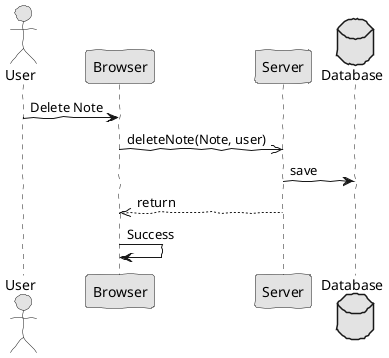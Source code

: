 @startuml  analysis4.png
skinparam handwritten true
skinparam monochrome true
skinparam packageStyle rect
skinparam defaultFontName FG Virgil
skinparam shadowing false

actor User

User -> Browser : Delete Note
 
Browser ->> Server : deleteNote(Note, user)

database Database 

Server -> Database : save

Server -->> Browser : return

Browser -> Browser : Success

@enduml